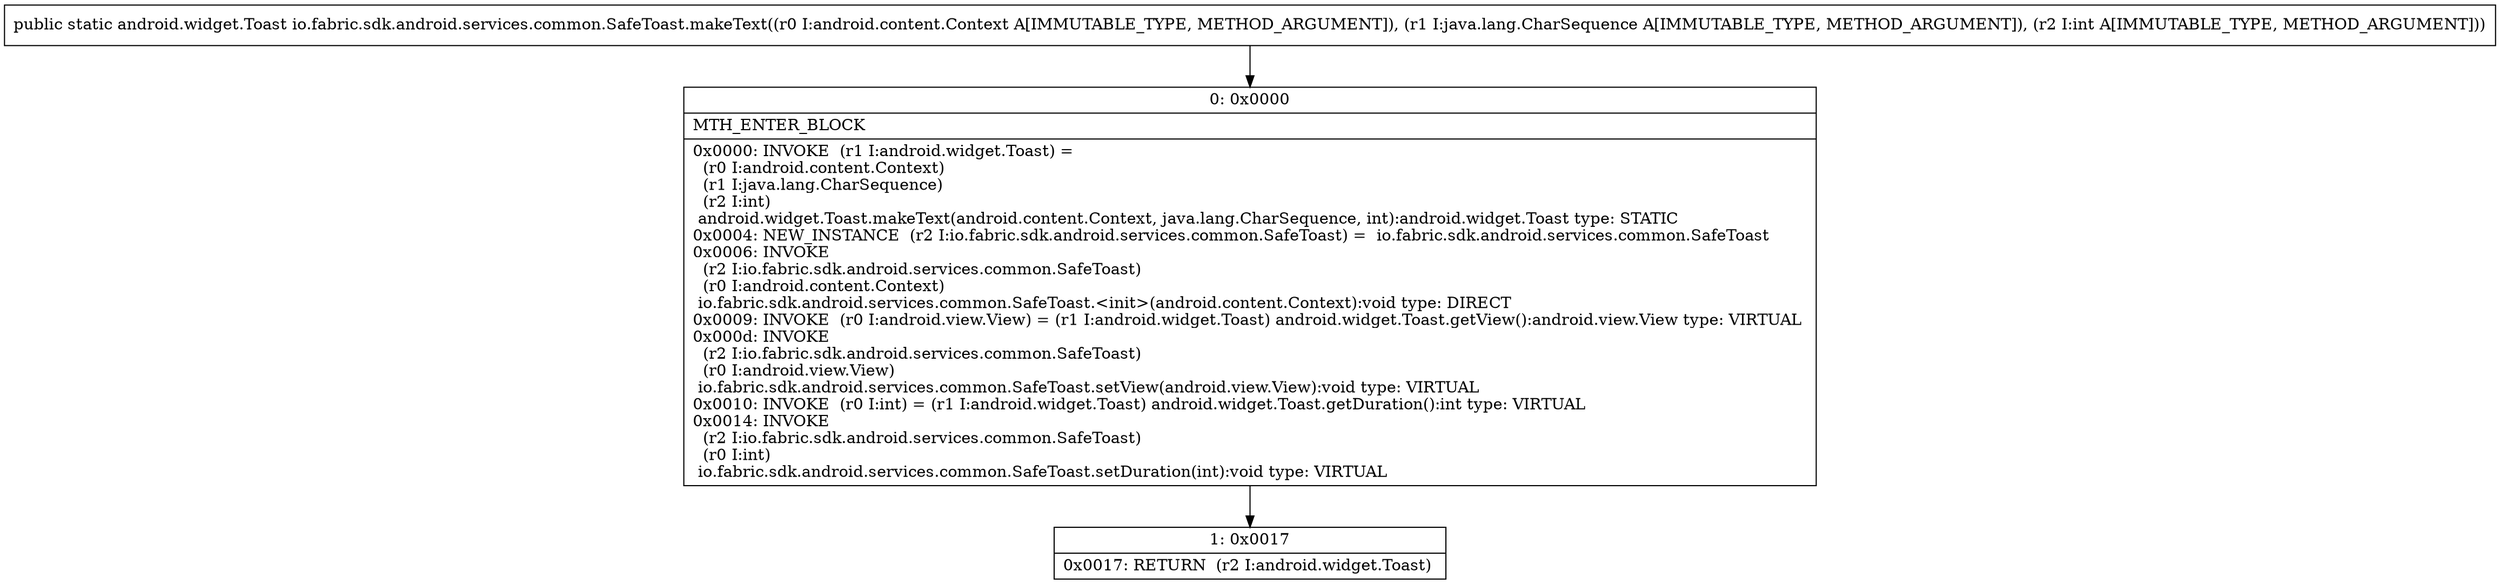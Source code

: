 digraph "CFG forio.fabric.sdk.android.services.common.SafeToast.makeText(Landroid\/content\/Context;Ljava\/lang\/CharSequence;I)Landroid\/widget\/Toast;" {
Node_0 [shape=record,label="{0\:\ 0x0000|MTH_ENTER_BLOCK\l|0x0000: INVOKE  (r1 I:android.widget.Toast) = \l  (r0 I:android.content.Context)\l  (r1 I:java.lang.CharSequence)\l  (r2 I:int)\l android.widget.Toast.makeText(android.content.Context, java.lang.CharSequence, int):android.widget.Toast type: STATIC \l0x0004: NEW_INSTANCE  (r2 I:io.fabric.sdk.android.services.common.SafeToast) =  io.fabric.sdk.android.services.common.SafeToast \l0x0006: INVOKE  \l  (r2 I:io.fabric.sdk.android.services.common.SafeToast)\l  (r0 I:android.content.Context)\l io.fabric.sdk.android.services.common.SafeToast.\<init\>(android.content.Context):void type: DIRECT \l0x0009: INVOKE  (r0 I:android.view.View) = (r1 I:android.widget.Toast) android.widget.Toast.getView():android.view.View type: VIRTUAL \l0x000d: INVOKE  \l  (r2 I:io.fabric.sdk.android.services.common.SafeToast)\l  (r0 I:android.view.View)\l io.fabric.sdk.android.services.common.SafeToast.setView(android.view.View):void type: VIRTUAL \l0x0010: INVOKE  (r0 I:int) = (r1 I:android.widget.Toast) android.widget.Toast.getDuration():int type: VIRTUAL \l0x0014: INVOKE  \l  (r2 I:io.fabric.sdk.android.services.common.SafeToast)\l  (r0 I:int)\l io.fabric.sdk.android.services.common.SafeToast.setDuration(int):void type: VIRTUAL \l}"];
Node_1 [shape=record,label="{1\:\ 0x0017|0x0017: RETURN  (r2 I:android.widget.Toast) \l}"];
MethodNode[shape=record,label="{public static android.widget.Toast io.fabric.sdk.android.services.common.SafeToast.makeText((r0 I:android.content.Context A[IMMUTABLE_TYPE, METHOD_ARGUMENT]), (r1 I:java.lang.CharSequence A[IMMUTABLE_TYPE, METHOD_ARGUMENT]), (r2 I:int A[IMMUTABLE_TYPE, METHOD_ARGUMENT])) }"];
MethodNode -> Node_0;
Node_0 -> Node_1;
}

